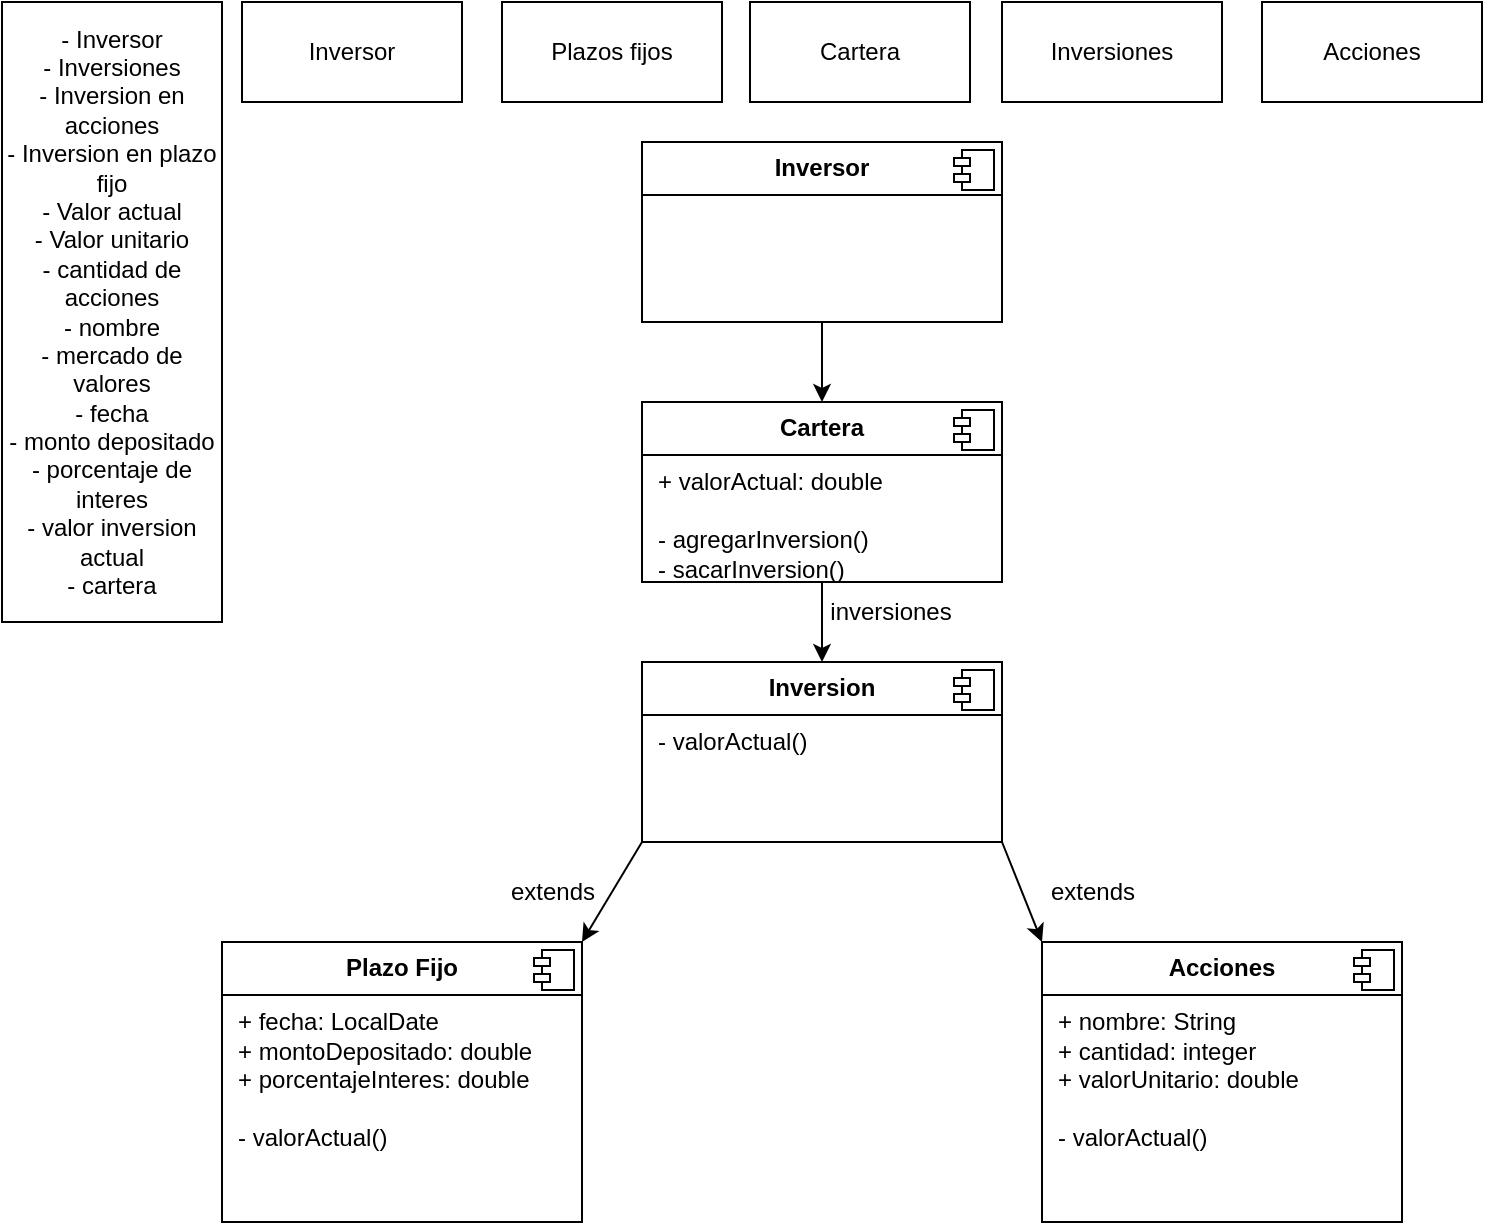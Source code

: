 <mxfile version="28.2.3">
  <diagram name="Página-1" id="m_UVJtFEdICihkCev1e6">
    <mxGraphModel dx="1426" dy="1912" grid="1" gridSize="10" guides="1" tooltips="1" connect="1" arrows="1" fold="1" page="1" pageScale="1" pageWidth="827" pageHeight="1169" math="0" shadow="0">
      <root>
        <mxCell id="0" />
        <mxCell id="1" parent="0" />
        <mxCell id="V0SRRWdY_mrNrGczs_l3-1" value="- Inversor&lt;div&gt;- Inversiones&lt;/div&gt;&lt;div&gt;- Inversion en acciones&lt;/div&gt;&lt;div&gt;- Inversion en plazo fijo&lt;/div&gt;&lt;div&gt;- Valor actual&lt;/div&gt;&lt;div&gt;- Valor unitario&lt;/div&gt;&lt;div&gt;- cantidad de acciones&lt;/div&gt;&lt;div&gt;- nombre&lt;/div&gt;&lt;div&gt;- mercado de valores&lt;/div&gt;&lt;div&gt;- fecha&lt;/div&gt;&lt;div&gt;- monto depositado&lt;/div&gt;&lt;div&gt;- porcentaje de interes&lt;/div&gt;&lt;div&gt;- valor inversion actual&lt;/div&gt;&lt;div&gt;- cartera&lt;/div&gt;" style="whiteSpace=wrap;html=1;" vertex="1" parent="1">
          <mxGeometry x="40" y="-70" width="110" height="310" as="geometry" />
        </mxCell>
        <mxCell id="V0SRRWdY_mrNrGczs_l3-2" value="Inversor" style="html=1;whiteSpace=wrap;" vertex="1" parent="1">
          <mxGeometry x="160" y="-70" width="110" height="50" as="geometry" />
        </mxCell>
        <mxCell id="V0SRRWdY_mrNrGczs_l3-4" value="Inversiones" style="html=1;whiteSpace=wrap;" vertex="1" parent="1">
          <mxGeometry x="540" y="-70" width="110" height="50" as="geometry" />
        </mxCell>
        <mxCell id="V0SRRWdY_mrNrGczs_l3-5" value="Acciones" style="html=1;whiteSpace=wrap;" vertex="1" parent="1">
          <mxGeometry x="670" y="-70" width="110" height="50" as="geometry" />
        </mxCell>
        <mxCell id="V0SRRWdY_mrNrGczs_l3-6" value="Plazos fijos" style="html=1;whiteSpace=wrap;" vertex="1" parent="1">
          <mxGeometry x="290" y="-70" width="110" height="50" as="geometry" />
        </mxCell>
        <mxCell id="V0SRRWdY_mrNrGczs_l3-7" value="Cartera" style="html=1;whiteSpace=wrap;" vertex="1" parent="1">
          <mxGeometry x="414" y="-70" width="110" height="50" as="geometry" />
        </mxCell>
        <mxCell id="V0SRRWdY_mrNrGczs_l3-8" value="&lt;p style=&quot;margin:0px;margin-top:6px;text-align:center;&quot;&gt;&lt;b&gt;Inversion&lt;/b&gt;&lt;/p&gt;&lt;hr size=&quot;1&quot; style=&quot;border-style:solid;&quot;&gt;&lt;p style=&quot;margin:0px;margin-left:8px;&quot;&gt;- valorActual()&lt;/p&gt;" style="align=left;overflow=fill;html=1;dropTarget=0;whiteSpace=wrap;" vertex="1" parent="1">
          <mxGeometry x="360" y="260" width="180" height="90" as="geometry" />
        </mxCell>
        <mxCell id="V0SRRWdY_mrNrGczs_l3-9" value="" style="shape=component;jettyWidth=8;jettyHeight=4;" vertex="1" parent="V0SRRWdY_mrNrGczs_l3-8">
          <mxGeometry x="1" width="20" height="20" relative="1" as="geometry">
            <mxPoint x="-24" y="4" as="offset" />
          </mxGeometry>
        </mxCell>
        <mxCell id="V0SRRWdY_mrNrGczs_l3-11" value="&lt;p style=&quot;margin:0px;margin-top:6px;text-align:center;&quot;&gt;&lt;b&gt;Inversor&lt;/b&gt;&lt;/p&gt;&lt;hr size=&quot;1&quot; style=&quot;border-style:solid;&quot;&gt;&lt;p style=&quot;margin:0px;margin-left:8px;&quot;&gt;&lt;br&gt;&lt;/p&gt;" style="align=left;overflow=fill;html=1;dropTarget=0;whiteSpace=wrap;" vertex="1" parent="1">
          <mxGeometry x="360" width="180" height="90" as="geometry" />
        </mxCell>
        <mxCell id="V0SRRWdY_mrNrGczs_l3-12" value="" style="shape=component;jettyWidth=8;jettyHeight=4;" vertex="1" parent="V0SRRWdY_mrNrGczs_l3-11">
          <mxGeometry x="1" width="20" height="20" relative="1" as="geometry">
            <mxPoint x="-24" y="4" as="offset" />
          </mxGeometry>
        </mxCell>
        <mxCell id="V0SRRWdY_mrNrGczs_l3-13" value="&lt;p style=&quot;margin:0px;margin-top:6px;text-align:center;&quot;&gt;&lt;b&gt;Cartera&lt;/b&gt;&lt;/p&gt;&lt;hr size=&quot;1&quot; style=&quot;border-style:solid;&quot;&gt;&lt;p style=&quot;margin:0px;margin-left:8px;&quot;&gt;+ valorActual: double&lt;/p&gt;&lt;p style=&quot;margin:0px;margin-left:8px;&quot;&gt;&lt;br&gt;&lt;/p&gt;&lt;p style=&quot;margin:0px;margin-left:8px;&quot;&gt;- agregarInversion()&lt;/p&gt;&lt;p style=&quot;margin:0px;margin-left:8px;&quot;&gt;- sacarInversion()&lt;/p&gt;" style="align=left;overflow=fill;html=1;dropTarget=0;whiteSpace=wrap;" vertex="1" parent="1">
          <mxGeometry x="360" y="130" width="180" height="90" as="geometry" />
        </mxCell>
        <mxCell id="V0SRRWdY_mrNrGczs_l3-14" value="" style="shape=component;jettyWidth=8;jettyHeight=4;" vertex="1" parent="V0SRRWdY_mrNrGczs_l3-13">
          <mxGeometry x="1" width="20" height="20" relative="1" as="geometry">
            <mxPoint x="-24" y="4" as="offset" />
          </mxGeometry>
        </mxCell>
        <mxCell id="V0SRRWdY_mrNrGczs_l3-15" value="" style="endArrow=classic;html=1;rounded=0;exitX=0.5;exitY=1;exitDx=0;exitDy=0;" edge="1" parent="1" source="V0SRRWdY_mrNrGczs_l3-11" target="V0SRRWdY_mrNrGczs_l3-13">
          <mxGeometry width="50" height="50" relative="1" as="geometry">
            <mxPoint x="320" y="220" as="sourcePoint" />
            <mxPoint x="380" y="140" as="targetPoint" />
          </mxGeometry>
        </mxCell>
        <mxCell id="V0SRRWdY_mrNrGczs_l3-16" value="" style="endArrow=classic;html=1;rounded=0;exitX=0.5;exitY=1;exitDx=0;exitDy=0;entryX=0.5;entryY=0;entryDx=0;entryDy=0;" edge="1" parent="1" source="V0SRRWdY_mrNrGczs_l3-13" target="V0SRRWdY_mrNrGczs_l3-8">
          <mxGeometry width="50" height="50" relative="1" as="geometry">
            <mxPoint x="540" y="220" as="sourcePoint" />
            <mxPoint x="590" y="170" as="targetPoint" />
          </mxGeometry>
        </mxCell>
        <mxCell id="V0SRRWdY_mrNrGczs_l3-17" value="&lt;p style=&quot;margin:0px;margin-top:6px;text-align:center;&quot;&gt;&lt;b&gt;Acciones&lt;/b&gt;&lt;/p&gt;&lt;hr size=&quot;1&quot; style=&quot;border-style:solid;&quot;&gt;&lt;p style=&quot;margin:0px;margin-left:8px;&quot;&gt;+ nombre: String&lt;br&gt;+ cantidad: integer&lt;/p&gt;&lt;p style=&quot;margin:0px;margin-left:8px;&quot;&gt;+ valorUnitario: double&lt;/p&gt;&lt;p style=&quot;margin:0px;margin-left:8px;&quot;&gt;&lt;br&gt;&lt;/p&gt;&lt;p style=&quot;margin:0px;margin-left:8px;&quot;&gt;- valorActual()&lt;/p&gt;" style="align=left;overflow=fill;html=1;dropTarget=0;whiteSpace=wrap;" vertex="1" parent="1">
          <mxGeometry x="560" y="400" width="180" height="140" as="geometry" />
        </mxCell>
        <mxCell id="V0SRRWdY_mrNrGczs_l3-18" value="" style="shape=component;jettyWidth=8;jettyHeight=4;" vertex="1" parent="V0SRRWdY_mrNrGczs_l3-17">
          <mxGeometry x="1" width="20" height="20" relative="1" as="geometry">
            <mxPoint x="-24" y="4" as="offset" />
          </mxGeometry>
        </mxCell>
        <mxCell id="V0SRRWdY_mrNrGczs_l3-19" value="&lt;p style=&quot;margin:0px;margin-top:6px;text-align:center;&quot;&gt;&lt;b&gt;Plazo Fijo&lt;/b&gt;&lt;/p&gt;&lt;hr size=&quot;1&quot; style=&quot;border-style:solid;&quot;&gt;&lt;p style=&quot;margin:0px;margin-left:8px;&quot;&gt;+ fecha: LocalDate&lt;br&gt;+ montoDepositado: double&lt;/p&gt;&lt;p style=&quot;margin:0px;margin-left:8px;&quot;&gt;+ porcentajeInteres: double&lt;/p&gt;&lt;p style=&quot;margin:0px;margin-left:8px;&quot;&gt;&lt;br&gt;&lt;/p&gt;&lt;p style=&quot;margin:0px;margin-left:8px;&quot;&gt;- valorActual()&lt;/p&gt;" style="align=left;overflow=fill;html=1;dropTarget=0;whiteSpace=wrap;" vertex="1" parent="1">
          <mxGeometry x="150" y="400" width="180" height="140" as="geometry" />
        </mxCell>
        <mxCell id="V0SRRWdY_mrNrGczs_l3-20" value="" style="shape=component;jettyWidth=8;jettyHeight=4;" vertex="1" parent="V0SRRWdY_mrNrGczs_l3-19">
          <mxGeometry x="1" width="20" height="20" relative="1" as="geometry">
            <mxPoint x="-24" y="4" as="offset" />
          </mxGeometry>
        </mxCell>
        <mxCell id="V0SRRWdY_mrNrGczs_l3-21" value="" style="endArrow=classic;html=1;rounded=0;exitX=1;exitY=1;exitDx=0;exitDy=0;entryX=0;entryY=0;entryDx=0;entryDy=0;" edge="1" parent="1" source="V0SRRWdY_mrNrGczs_l3-8" target="V0SRRWdY_mrNrGczs_l3-17">
          <mxGeometry width="50" height="50" relative="1" as="geometry">
            <mxPoint x="540" y="420" as="sourcePoint" />
            <mxPoint x="590" y="370" as="targetPoint" />
          </mxGeometry>
        </mxCell>
        <mxCell id="V0SRRWdY_mrNrGczs_l3-22" value="" style="endArrow=classic;html=1;rounded=0;exitX=0;exitY=1;exitDx=0;exitDy=0;entryX=1;entryY=0;entryDx=0;entryDy=0;" edge="1" parent="1" source="V0SRRWdY_mrNrGczs_l3-8" target="V0SRRWdY_mrNrGczs_l3-19">
          <mxGeometry width="50" height="50" relative="1" as="geometry">
            <mxPoint x="540" y="420" as="sourcePoint" />
            <mxPoint x="590" y="370" as="targetPoint" />
          </mxGeometry>
        </mxCell>
        <mxCell id="V0SRRWdY_mrNrGczs_l3-23" value="extends" style="text;html=1;align=center;verticalAlign=middle;resizable=0;points=[];autosize=1;strokeColor=none;fillColor=none;" vertex="1" parent="1">
          <mxGeometry x="280" y="360" width="70" height="30" as="geometry" />
        </mxCell>
        <mxCell id="V0SRRWdY_mrNrGczs_l3-25" value="extends" style="text;html=1;align=center;verticalAlign=middle;resizable=0;points=[];autosize=1;strokeColor=none;fillColor=none;" vertex="1" parent="1">
          <mxGeometry x="550" y="360" width="70" height="30" as="geometry" />
        </mxCell>
        <mxCell id="V0SRRWdY_mrNrGczs_l3-26" value="inversiones" style="text;html=1;align=center;verticalAlign=middle;resizable=0;points=[];autosize=1;strokeColor=none;fillColor=none;" vertex="1" parent="1">
          <mxGeometry x="444" y="220" width="80" height="30" as="geometry" />
        </mxCell>
      </root>
    </mxGraphModel>
  </diagram>
</mxfile>
